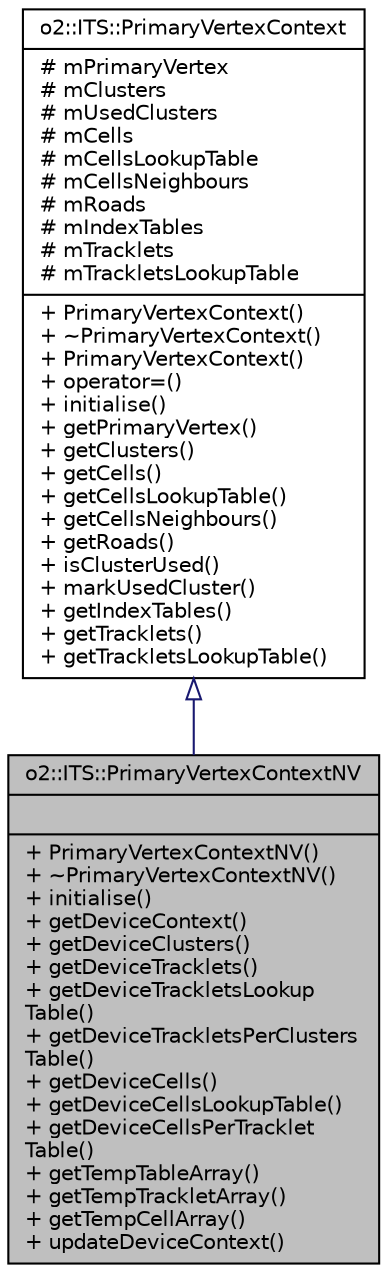 digraph "o2::ITS::PrimaryVertexContextNV"
{
 // INTERACTIVE_SVG=YES
  bgcolor="transparent";
  edge [fontname="Helvetica",fontsize="10",labelfontname="Helvetica",labelfontsize="10"];
  node [fontname="Helvetica",fontsize="10",shape=record];
  Node1 [label="{o2::ITS::PrimaryVertexContextNV\n||+ PrimaryVertexContextNV()\l+ ~PrimaryVertexContextNV()\l+ initialise()\l+ getDeviceContext()\l+ getDeviceClusters()\l+ getDeviceTracklets()\l+ getDeviceTrackletsLookup\lTable()\l+ getDeviceTrackletsPerClusters\lTable()\l+ getDeviceCells()\l+ getDeviceCellsLookupTable()\l+ getDeviceCellsPerTracklet\lTable()\l+ getTempTableArray()\l+ getTempTrackletArray()\l+ getTempCellArray()\l+ updateDeviceContext()\l}",height=0.2,width=0.4,color="black", fillcolor="grey75", style="filled" fontcolor="black"];
  Node2 -> Node1 [dir="back",color="midnightblue",fontsize="10",style="solid",arrowtail="onormal",fontname="Helvetica"];
  Node2 [label="{o2::ITS::PrimaryVertexContext\n|# mPrimaryVertex\l# mClusters\l# mUsedClusters\l# mCells\l# mCellsLookupTable\l# mCellsNeighbours\l# mRoads\l# mIndexTables\l# mTracklets\l# mTrackletsLookupTable\l|+ PrimaryVertexContext()\l+ ~PrimaryVertexContext()\l+ PrimaryVertexContext()\l+ operator=()\l+ initialise()\l+ getPrimaryVertex()\l+ getClusters()\l+ getCells()\l+ getCellsLookupTable()\l+ getCellsNeighbours()\l+ getRoads()\l+ isClusterUsed()\l+ markUsedCluster()\l+ getIndexTables()\l+ getTracklets()\l+ getTrackletsLookupTable()\l}",height=0.2,width=0.4,color="black",URL="$d4/d78/classo2_1_1ITS_1_1PrimaryVertexContext.html"];
}
